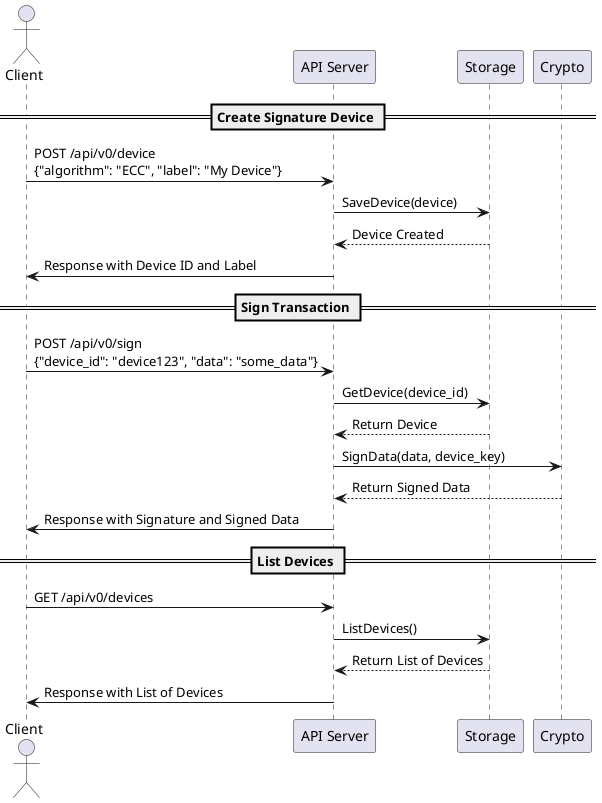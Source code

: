 @startuml

actor Client

participant "API Server" as API
participant "Storage" as Storage
participant "Crypto" as Crypto

== Create Signature Device ==

Client -> API: POST /api/v0/device\n{"algorithm": "ECC", "label": "My Device"}
API -> Storage: SaveDevice(device)
Storage --> API: Device Created
API -> Client: Response with Device ID and Label

== Sign Transaction ==

Client -> API: POST /api/v0/sign\n{"device_id": "device123", "data": "some_data"}
API -> Storage: GetDevice(device_id)
Storage --> API: Return Device
API -> Crypto: SignData(data, device_key)
Crypto --> API: Return Signed Data
API -> Client: Response with Signature and Signed Data

== List Devices ==

Client -> API: GET /api/v0/devices
API -> Storage: ListDevices()
Storage --> API: Return List of Devices
API -> Client: Response with List of Devices

@enduml
